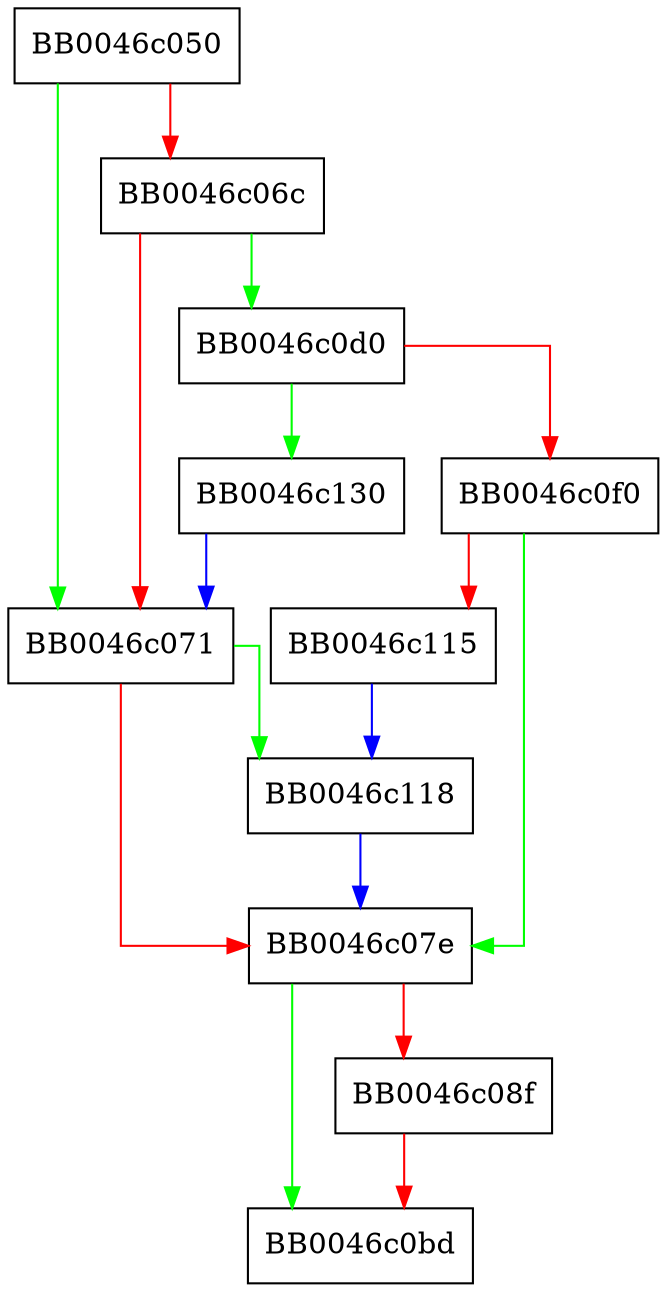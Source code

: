 digraph app_keygen {
  node [shape="box"];
  graph [splines=ortho];
  BB0046c050 -> BB0046c071 [color="green"];
  BB0046c050 -> BB0046c06c [color="red"];
  BB0046c06c -> BB0046c0d0 [color="green"];
  BB0046c06c -> BB0046c071 [color="red"];
  BB0046c071 -> BB0046c118 [color="green"];
  BB0046c071 -> BB0046c07e [color="red"];
  BB0046c07e -> BB0046c0bd [color="green"];
  BB0046c07e -> BB0046c08f [color="red"];
  BB0046c08f -> BB0046c0bd [color="red"];
  BB0046c0d0 -> BB0046c130 [color="green"];
  BB0046c0d0 -> BB0046c0f0 [color="red"];
  BB0046c0f0 -> BB0046c07e [color="green"];
  BB0046c0f0 -> BB0046c115 [color="red"];
  BB0046c115 -> BB0046c118 [color="blue"];
  BB0046c118 -> BB0046c07e [color="blue"];
  BB0046c130 -> BB0046c071 [color="blue"];
}